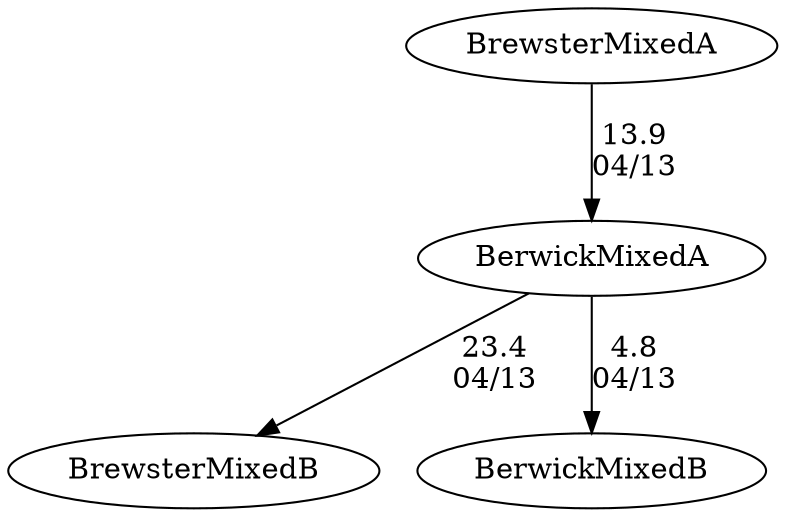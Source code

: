 digraph girls3foursBerwickMixedA {BrewsterMixedB [URL="girls3foursBerwickMixedABrewsterMixedB.html"];BerwickMixedA [URL="girls3foursBerwickMixedABerwickMixedA.html"];BrewsterMixedA [URL="girls3foursBerwickMixedABrewsterMixedA.html"];BerwickMixedB [URL="girls3foursBerwickMixedABerwickMixedB.html"];BrewsterMixedA -> BerwickMixedA[label="13.9
04/13", weight="87", tooltip="NEIRA Boys & Girls Fours,Berwick Academy vs. Brewster Academy			
Distance: 1500 Conditions: Tail Current with a strong tail/cross wind with occasional gusts. Fun conditions for first race of the season! Thank you for Brewster for making the trip. Comments: Mixed boats were exhibition events and a combo of boys and girls of various skill levels - anything to get some new rowers more racing experience!
None", URL="https://www.row2k.com/results/resultspage.cfm?UID=193F4296CB862153CF0FD21B95E6AB20&cat=5", random="random"]; 
BerwickMixedA -> BerwickMixedB[label="4.8
04/13", weight="96", tooltip="NEIRA Boys & Girls Fours,Berwick Academy vs. Brewster Academy			
Distance: 1500 Conditions: Tail Current with a strong tail/cross wind with occasional gusts. Fun conditions for first race of the season! Thank you for Brewster for making the trip. Comments: Mixed boats were exhibition events and a combo of boys and girls of various skill levels - anything to get some new rowers more racing experience!
None", URL="https://www.row2k.com/results/resultspage.cfm?UID=193F4296CB862153CF0FD21B95E6AB20&cat=5", random="random"]; 
BerwickMixedA -> BrewsterMixedB[label="23.4
04/13", weight="77", tooltip="NEIRA Boys & Girls Fours,Berwick Academy vs. Brewster Academy			
Distance: 1500 Conditions: Tail Current with a strong tail/cross wind with occasional gusts. Fun conditions for first race of the season! Thank you for Brewster for making the trip. Comments: Mixed boats were exhibition events and a combo of boys and girls of various skill levels - anything to get some new rowers more racing experience!
None", URL="https://www.row2k.com/results/resultspage.cfm?UID=193F4296CB862153CF0FD21B95E6AB20&cat=5", random="random"]}